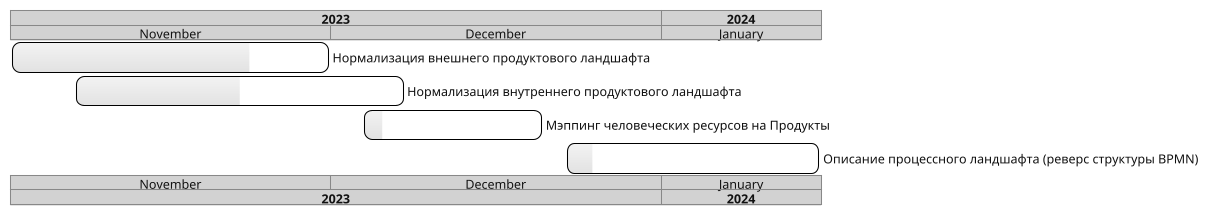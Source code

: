 @startgantt
!theme lightgray
<style>
ganttDiagram {

	task {
		$primary_scheme()
        FontColor #111111
        FontName Arial
		LineColor #000000
		Margin 2
		Padding 6
	}
	timeline {
        FontColor #111111
        FontName Arial
	}

}
</style>

printscale monthly with calendar date zoom 8
Project starts 2023-11-01



[Нормализация внешнего продуктового ландшафта] as [s01] starts 2023-11-01 and ends 2023-11-30
[Нормализация внутреннего продуктового ландшафта] as [s02] starts 2023-11-07 and ends 2023-12-07
[Мэппинг человеческих ресурсов на Продукты] as [s03] starts 2023-12-04 and ends 2023-12-20
[Описание процессного ландшафта (реверс структуры BPMN)] as [s04] starts 2023-12-23 and ends 2024-01-15
' --Future--
' [Построение цепочек ценности] as [s05] starts 2024-01-01 and requires 15 days
' [Описание мотиваций стейкхолдеров] as [s06] starts 2024-01-01 and requires 15 days
' [Определение стратегии развития, KPI] as [s07] starts 2024-01-01 and requires 15 days
' [Управление изменениями] as [s08] starts 2024-01-01 and requires 15 days
' [Управление требованиями] as [s09] starts 2024-01-01 and requires 15 days
' [Клиентские пути] as [s10] starts 2024-01-01 and requires 15 days
' [Формирование карты способностей] as [s11] starts 2024-01-01 and requires 15 days

[s01] is 75% completed
[s02] is 50% completed
[s03] is 10% completed
[s04] is 10% completed

' [s05] is 30% completed
' [s06] is 70% completed
' [s07] is 50% completed
' [s08] is 10% completed
' [s09] is 10% completed
' [s10] is 10% completed
' [s11] is 30% completed


@endgantt

